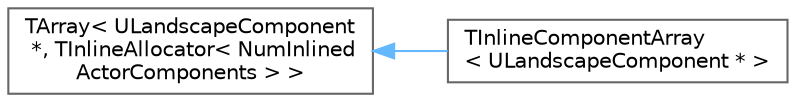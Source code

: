 digraph "Graphical Class Hierarchy"
{
 // INTERACTIVE_SVG=YES
 // LATEX_PDF_SIZE
  bgcolor="transparent";
  edge [fontname=Helvetica,fontsize=10,labelfontname=Helvetica,labelfontsize=10];
  node [fontname=Helvetica,fontsize=10,shape=box,height=0.2,width=0.4];
  rankdir="LR";
  Node0 [id="Node000000",label="TArray\< ULandscapeComponent\l *, TInlineAllocator\< NumInlined\lActorComponents \> \>",height=0.2,width=0.4,color="grey40", fillcolor="white", style="filled",URL="$d4/d52/classTArray.html",tooltip=" "];
  Node0 -> Node1 [id="edge6120_Node000000_Node000001",dir="back",color="steelblue1",style="solid",tooltip=" "];
  Node1 [id="Node000001",label="TInlineComponentArray\l\< ULandscapeComponent * \>",height=0.2,width=0.4,color="grey40", fillcolor="white", style="filled",URL="$d6/d03/classTInlineComponentArray.html",tooltip=" "];
}
